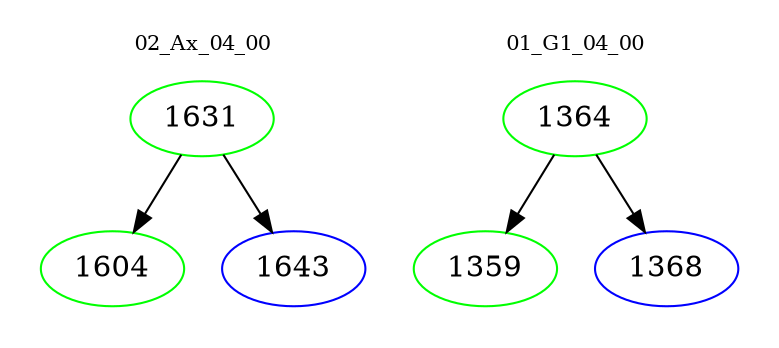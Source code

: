 digraph{
subgraph cluster_0 {
color = white
label = "02_Ax_04_00";
fontsize=10;
T0_1631 [label="1631", color="green"]
T0_1631 -> T0_1604 [color="black"]
T0_1604 [label="1604", color="green"]
T0_1631 -> T0_1643 [color="black"]
T0_1643 [label="1643", color="blue"]
}
subgraph cluster_1 {
color = white
label = "01_G1_04_00";
fontsize=10;
T1_1364 [label="1364", color="green"]
T1_1364 -> T1_1359 [color="black"]
T1_1359 [label="1359", color="green"]
T1_1364 -> T1_1368 [color="black"]
T1_1368 [label="1368", color="blue"]
}
}
